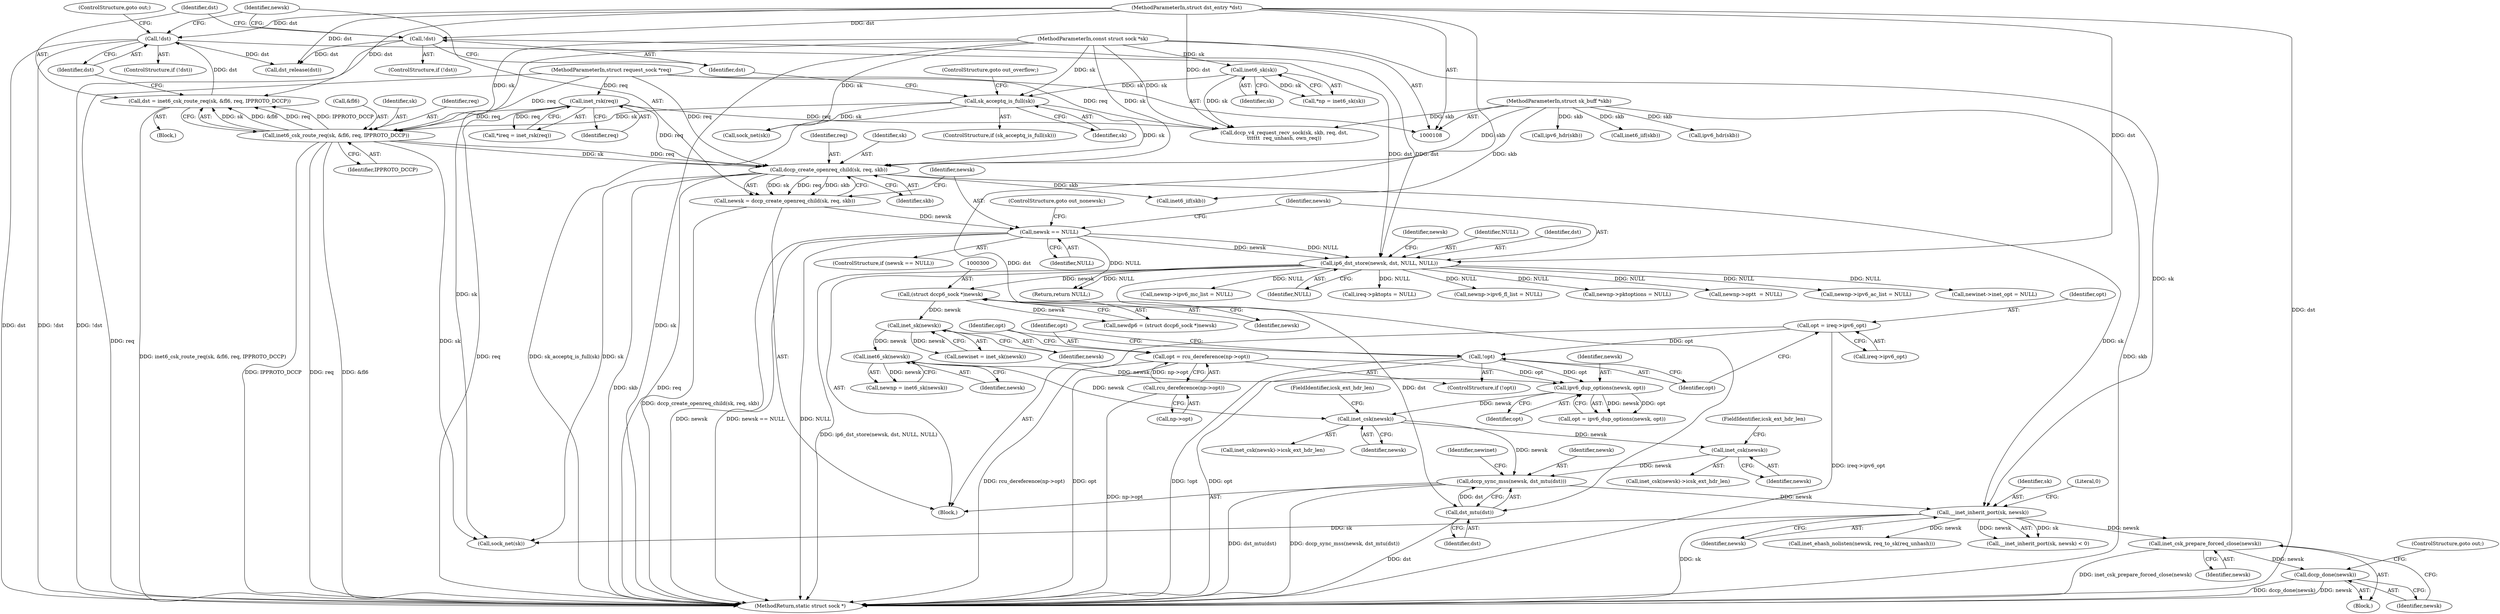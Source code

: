 digraph "0_linux_83eaddab4378db256d00d295bda6ca997cd13a52@API" {
"1000478" [label="(Call,inet_csk_prepare_forced_close(newsk))"];
"1000473" [label="(Call,__inet_inherit_port(sk, newsk))"];
"1000269" [label="(Call,dccp_create_openreq_child(sk, req, skb))"];
"1000247" [label="(Call,sk_acceptq_is_full(sk))"];
"1000125" [label="(Call,inet6_sk(sk))"];
"1000109" [label="(MethodParameterIn,const struct sock *sk)"];
"1000257" [label="(Call,inet6_csk_route_req(sk, &fl6, req, IPPROTO_DCCP))"];
"1000119" [label="(Call,inet_rsk(req))"];
"1000111" [label="(MethodParameterIn,struct request_sock *req)"];
"1000110" [label="(MethodParameterIn,struct sk_buff *skb)"];
"1000453" [label="(Call,dccp_sync_mss(newsk, dst_mtu(dst)))"];
"1000435" [label="(Call,inet_csk(newsk))"];
"1000425" [label="(Call,ipv6_dup_options(newsk, opt))"];
"1000316" [label="(Call,inet6_sk(newsk))"];
"1000304" [label="(Call,inet_sk(newsk))"];
"1000299" [label="(Call,(struct dccp6_sock *)newsk)"];
"1000278" [label="(Call,ip6_dst_store(newsk, dst, NULL, NULL))"];
"1000274" [label="(Call,newsk == NULL)"];
"1000267" [label="(Call,newsk = dccp_create_openreq_child(sk, req, skb))"];
"1000264" [label="(Call,!dst)"];
"1000255" [label="(Call,dst = inet6_csk_route_req(sk, &fl6, req, IPPROTO_DCCP))"];
"1000112" [label="(MethodParameterIn,struct dst_entry *dst)"];
"1000251" [label="(Call,!dst)"];
"1000412" [label="(Call,!opt)"];
"1000406" [label="(Call,opt = ireq->ipv6_opt)"];
"1000414" [label="(Call,opt = rcu_dereference(np->opt))"];
"1000416" [label="(Call,rcu_dereference(np->opt))"];
"1000443" [label="(Call,inet_csk(newsk))"];
"1000455" [label="(Call,dst_mtu(dst))"];
"1000480" [label="(Call,dccp_done(newsk))"];
"1000474" [label="(Identifier,sk)"];
"1000246" [label="(ControlStructure,if (sk_acceptq_is_full(sk)))"];
"1000248" [label="(Identifier,sk)"];
"1000412" [label="(Call,!opt)"];
"1000415" [label="(Identifier,opt)"];
"1000475" [label="(Identifier,newsk)"];
"1000257" [label="(Call,inet6_csk_route_req(sk, &fl6, req, IPPROTO_DCCP))"];
"1000252" [label="(Identifier,dst)"];
"1000262" [label="(Identifier,IPPROTO_DCCP)"];
"1000480" [label="(Call,dccp_done(newsk))"];
"1000126" [label="(Identifier,sk)"];
"1000417" [label="(Call,np->opt)"];
"1000367" [label="(Call,newnp->ipv6_mc_list = NULL)"];
"1000280" [label="(Identifier,dst)"];
"1000282" [label="(Identifier,NULL)"];
"1000263" [label="(ControlStructure,if (!dst))"];
"1000455" [label="(Call,dst_mtu(dst))"];
"1000511" [label="(Call,ireq->pktopts = NULL)"];
"1000529" [label="(Call,sock_net(sk))"];
"1000271" [label="(Identifier,req)"];
"1000269" [label="(Call,dccp_create_openreq_child(sk, req, skb))"];
"1000454" [label="(Identifier,newsk)"];
"1000276" [label="(Identifier,NULL)"];
"1000268" [label="(Identifier,newsk)"];
"1000377" [label="(Call,newnp->ipv6_fl_list = NULL)"];
"1000141" [label="(Call,dccp_v4_request_recv_sock(sk, skb, req, dst,\n\t\t\t\t\t\t  req_unhash, own_req))"];
"1000473" [label="(Call,__inet_inherit_port(sk, newsk))"];
"1000396" [label="(Call,inet6_iif(skb))"];
"1000255" [label="(Call,dst = inet6_csk_route_req(sk, &fl6, req, IPPROTO_DCCP))"];
"1000111" [label="(MethodParameterIn,struct request_sock *req)"];
"1000382" [label="(Call,newnp->pktoptions = NULL)"];
"1000481" [label="(Identifier,newsk)"];
"1000235" [label="(Call,ipv6_hdr(skb))"];
"1000277" [label="(ControlStructure,goto out_nonewsk;)"];
"1000305" [label="(Identifier,newsk)"];
"1000482" [label="(ControlStructure,goto out;)"];
"1000125" [label="(Call,inet6_sk(sk))"];
"1000251" [label="(Call,!dst)"];
"1000279" [label="(Identifier,newsk)"];
"1000273" [label="(ControlStructure,if (newsk == NULL))"];
"1000387" [label="(Call,newnp->opt\t  = NULL)"];
"1000119" [label="(Call,inet_rsk(req))"];
"1000537" [label="(Call,sock_net(sk))"];
"1000110" [label="(MethodParameterIn,struct sk_buff *skb)"];
"1000434" [label="(Call,inet_csk(newsk)->icsk_ext_hdr_len)"];
"1000453" [label="(Call,dccp_sync_mss(newsk, dst_mtu(dst)))"];
"1000249" [label="(ControlStructure,goto out_overflow;)"];
"1000115" [label="(Block,)"];
"1000435" [label="(Call,inet_csk(newsk))"];
"1000542" [label="(MethodReturn,static struct sock *)"];
"1000299" [label="(Call,(struct dccp6_sock *)newsk)"];
"1000302" [label="(Call,newinet = inet_sk(newsk))"];
"1000267" [label="(Call,newsk = dccp_create_openreq_child(sk, req, skb))"];
"1000421" [label="(Identifier,opt)"];
"1000109" [label="(MethodParameterIn,const struct sock *sk)"];
"1000443" [label="(Call,inet_csk(newsk))"];
"1000423" [label="(Call,opt = ipv6_dup_options(newsk, opt))"];
"1000408" [label="(Call,ireq->ipv6_opt)"];
"1000372" [label="(Call,newnp->ipv6_ac_list = NULL)"];
"1000270" [label="(Identifier,sk)"];
"1000540" [label="(Return,return NULL;)"];
"1000351" [label="(Call,newinet->inet_opt = NULL)"];
"1000123" [label="(Call,*np = inet6_sk(sk))"];
"1000316" [label="(Call,inet6_sk(newsk))"];
"1000427" [label="(Identifier,opt)"];
"1000459" [label="(Identifier,newinet)"];
"1000250" [label="(ControlStructure,if (!dst))"];
"1000297" [label="(Call,newdp6 = (struct dccp6_sock *)newsk)"];
"1000285" [label="(Identifier,newsk)"];
"1000301" [label="(Identifier,newsk)"];
"1000256" [label="(Identifier,dst)"];
"1000477" [label="(Block,)"];
"1000456" [label="(Identifier,dst)"];
"1000437" [label="(FieldIdentifier,icsk_ext_hdr_len)"];
"1000479" [label="(Identifier,newsk)"];
"1000533" [label="(Call,dst_release(dst))"];
"1000117" [label="(Call,*ireq = inet_rsk(req))"];
"1000426" [label="(Identifier,newsk)"];
"1000414" [label="(Call,opt = rcu_dereference(np->opt))"];
"1000259" [label="(Call,&fl6)"];
"1000317" [label="(Identifier,newsk)"];
"1000275" [label="(Identifier,newsk)"];
"1000120" [label="(Identifier,req)"];
"1000264" [label="(Call,!dst)"];
"1000258" [label="(Identifier,sk)"];
"1000486" [label="(Call,inet_ehash_nolisten(newsk, req_to_sk(req_unhash)))"];
"1000278" [label="(Call,ip6_dst_store(newsk, dst, NULL, NULL))"];
"1000444" [label="(Identifier,newsk)"];
"1000314" [label="(Call,newnp = inet6_sk(newsk))"];
"1000411" [label="(ControlStructure,if (!opt))"];
"1000416" [label="(Call,rcu_dereference(np->opt))"];
"1000478" [label="(Call,inet_csk_prepare_forced_close(newsk))"];
"1000406" [label="(Call,opt = ireq->ipv6_opt)"];
"1000265" [label="(Identifier,dst)"];
"1000274" [label="(Call,newsk == NULL)"];
"1000112" [label="(MethodParameterIn,struct dst_entry *dst)"];
"1000476" [label="(Literal,0)"];
"1000228" [label="(Call,inet6_iif(skb))"];
"1000407" [label="(Identifier,opt)"];
"1000253" [label="(Block,)"];
"1000413" [label="(Identifier,opt)"];
"1000304" [label="(Call,inet_sk(newsk))"];
"1000261" [label="(Identifier,req)"];
"1000272" [label="(Identifier,skb)"];
"1000472" [label="(Call,__inet_inherit_port(sk, newsk) < 0)"];
"1000445" [label="(FieldIdentifier,icsk_ext_hdr_len)"];
"1000442" [label="(Call,inet_csk(newsk)->icsk_ext_hdr_len)"];
"1000425" [label="(Call,ipv6_dup_options(newsk, opt))"];
"1000247" [label="(Call,sk_acceptq_is_full(sk))"];
"1000266" [label="(ControlStructure,goto out;)"];
"1000403" [label="(Call,ipv6_hdr(skb))"];
"1000436" [label="(Identifier,newsk)"];
"1000281" [label="(Identifier,NULL)"];
"1000478" -> "1000477"  [label="AST: "];
"1000478" -> "1000479"  [label="CFG: "];
"1000479" -> "1000478"  [label="AST: "];
"1000481" -> "1000478"  [label="CFG: "];
"1000478" -> "1000542"  [label="DDG: inet_csk_prepare_forced_close(newsk)"];
"1000473" -> "1000478"  [label="DDG: newsk"];
"1000478" -> "1000480"  [label="DDG: newsk"];
"1000473" -> "1000472"  [label="AST: "];
"1000473" -> "1000475"  [label="CFG: "];
"1000474" -> "1000473"  [label="AST: "];
"1000475" -> "1000473"  [label="AST: "];
"1000476" -> "1000473"  [label="CFG: "];
"1000473" -> "1000542"  [label="DDG: sk"];
"1000473" -> "1000472"  [label="DDG: sk"];
"1000473" -> "1000472"  [label="DDG: newsk"];
"1000269" -> "1000473"  [label="DDG: sk"];
"1000109" -> "1000473"  [label="DDG: sk"];
"1000453" -> "1000473"  [label="DDG: newsk"];
"1000473" -> "1000486"  [label="DDG: newsk"];
"1000473" -> "1000537"  [label="DDG: sk"];
"1000269" -> "1000267"  [label="AST: "];
"1000269" -> "1000272"  [label="CFG: "];
"1000270" -> "1000269"  [label="AST: "];
"1000271" -> "1000269"  [label="AST: "];
"1000272" -> "1000269"  [label="AST: "];
"1000267" -> "1000269"  [label="CFG: "];
"1000269" -> "1000542"  [label="DDG: skb"];
"1000269" -> "1000542"  [label="DDG: req"];
"1000269" -> "1000267"  [label="DDG: sk"];
"1000269" -> "1000267"  [label="DDG: req"];
"1000269" -> "1000267"  [label="DDG: skb"];
"1000247" -> "1000269"  [label="DDG: sk"];
"1000257" -> "1000269"  [label="DDG: sk"];
"1000257" -> "1000269"  [label="DDG: req"];
"1000109" -> "1000269"  [label="DDG: sk"];
"1000119" -> "1000269"  [label="DDG: req"];
"1000111" -> "1000269"  [label="DDG: req"];
"1000110" -> "1000269"  [label="DDG: skb"];
"1000269" -> "1000396"  [label="DDG: skb"];
"1000269" -> "1000537"  [label="DDG: sk"];
"1000247" -> "1000246"  [label="AST: "];
"1000247" -> "1000248"  [label="CFG: "];
"1000248" -> "1000247"  [label="AST: "];
"1000249" -> "1000247"  [label="CFG: "];
"1000252" -> "1000247"  [label="CFG: "];
"1000247" -> "1000542"  [label="DDG: sk_acceptq_is_full(sk)"];
"1000125" -> "1000247"  [label="DDG: sk"];
"1000109" -> "1000247"  [label="DDG: sk"];
"1000247" -> "1000257"  [label="DDG: sk"];
"1000247" -> "1000529"  [label="DDG: sk"];
"1000125" -> "1000123"  [label="AST: "];
"1000125" -> "1000126"  [label="CFG: "];
"1000126" -> "1000125"  [label="AST: "];
"1000123" -> "1000125"  [label="CFG: "];
"1000125" -> "1000123"  [label="DDG: sk"];
"1000109" -> "1000125"  [label="DDG: sk"];
"1000125" -> "1000141"  [label="DDG: sk"];
"1000109" -> "1000108"  [label="AST: "];
"1000109" -> "1000542"  [label="DDG: sk"];
"1000109" -> "1000141"  [label="DDG: sk"];
"1000109" -> "1000257"  [label="DDG: sk"];
"1000109" -> "1000529"  [label="DDG: sk"];
"1000109" -> "1000537"  [label="DDG: sk"];
"1000257" -> "1000255"  [label="AST: "];
"1000257" -> "1000262"  [label="CFG: "];
"1000258" -> "1000257"  [label="AST: "];
"1000259" -> "1000257"  [label="AST: "];
"1000261" -> "1000257"  [label="AST: "];
"1000262" -> "1000257"  [label="AST: "];
"1000255" -> "1000257"  [label="CFG: "];
"1000257" -> "1000542"  [label="DDG: &fl6"];
"1000257" -> "1000542"  [label="DDG: IPPROTO_DCCP"];
"1000257" -> "1000542"  [label="DDG: req"];
"1000257" -> "1000255"  [label="DDG: sk"];
"1000257" -> "1000255"  [label="DDG: &fl6"];
"1000257" -> "1000255"  [label="DDG: req"];
"1000257" -> "1000255"  [label="DDG: IPPROTO_DCCP"];
"1000119" -> "1000257"  [label="DDG: req"];
"1000111" -> "1000257"  [label="DDG: req"];
"1000257" -> "1000537"  [label="DDG: sk"];
"1000119" -> "1000117"  [label="AST: "];
"1000119" -> "1000120"  [label="CFG: "];
"1000120" -> "1000119"  [label="AST: "];
"1000117" -> "1000119"  [label="CFG: "];
"1000119" -> "1000542"  [label="DDG: req"];
"1000119" -> "1000117"  [label="DDG: req"];
"1000111" -> "1000119"  [label="DDG: req"];
"1000119" -> "1000141"  [label="DDG: req"];
"1000111" -> "1000108"  [label="AST: "];
"1000111" -> "1000542"  [label="DDG: req"];
"1000111" -> "1000141"  [label="DDG: req"];
"1000110" -> "1000108"  [label="AST: "];
"1000110" -> "1000542"  [label="DDG: skb"];
"1000110" -> "1000141"  [label="DDG: skb"];
"1000110" -> "1000228"  [label="DDG: skb"];
"1000110" -> "1000235"  [label="DDG: skb"];
"1000110" -> "1000396"  [label="DDG: skb"];
"1000110" -> "1000403"  [label="DDG: skb"];
"1000453" -> "1000115"  [label="AST: "];
"1000453" -> "1000455"  [label="CFG: "];
"1000454" -> "1000453"  [label="AST: "];
"1000455" -> "1000453"  [label="AST: "];
"1000459" -> "1000453"  [label="CFG: "];
"1000453" -> "1000542"  [label="DDG: dst_mtu(dst)"];
"1000453" -> "1000542"  [label="DDG: dccp_sync_mss(newsk, dst_mtu(dst))"];
"1000435" -> "1000453"  [label="DDG: newsk"];
"1000443" -> "1000453"  [label="DDG: newsk"];
"1000455" -> "1000453"  [label="DDG: dst"];
"1000435" -> "1000434"  [label="AST: "];
"1000435" -> "1000436"  [label="CFG: "];
"1000436" -> "1000435"  [label="AST: "];
"1000437" -> "1000435"  [label="CFG: "];
"1000425" -> "1000435"  [label="DDG: newsk"];
"1000316" -> "1000435"  [label="DDG: newsk"];
"1000435" -> "1000443"  [label="DDG: newsk"];
"1000425" -> "1000423"  [label="AST: "];
"1000425" -> "1000427"  [label="CFG: "];
"1000426" -> "1000425"  [label="AST: "];
"1000427" -> "1000425"  [label="AST: "];
"1000423" -> "1000425"  [label="CFG: "];
"1000425" -> "1000423"  [label="DDG: newsk"];
"1000425" -> "1000423"  [label="DDG: opt"];
"1000316" -> "1000425"  [label="DDG: newsk"];
"1000412" -> "1000425"  [label="DDG: opt"];
"1000414" -> "1000425"  [label="DDG: opt"];
"1000316" -> "1000314"  [label="AST: "];
"1000316" -> "1000317"  [label="CFG: "];
"1000317" -> "1000316"  [label="AST: "];
"1000314" -> "1000316"  [label="CFG: "];
"1000316" -> "1000314"  [label="DDG: newsk"];
"1000304" -> "1000316"  [label="DDG: newsk"];
"1000304" -> "1000302"  [label="AST: "];
"1000304" -> "1000305"  [label="CFG: "];
"1000305" -> "1000304"  [label="AST: "];
"1000302" -> "1000304"  [label="CFG: "];
"1000304" -> "1000302"  [label="DDG: newsk"];
"1000299" -> "1000304"  [label="DDG: newsk"];
"1000299" -> "1000297"  [label="AST: "];
"1000299" -> "1000301"  [label="CFG: "];
"1000300" -> "1000299"  [label="AST: "];
"1000301" -> "1000299"  [label="AST: "];
"1000297" -> "1000299"  [label="CFG: "];
"1000299" -> "1000297"  [label="DDG: newsk"];
"1000278" -> "1000299"  [label="DDG: newsk"];
"1000278" -> "1000115"  [label="AST: "];
"1000278" -> "1000282"  [label="CFG: "];
"1000279" -> "1000278"  [label="AST: "];
"1000280" -> "1000278"  [label="AST: "];
"1000281" -> "1000278"  [label="AST: "];
"1000282" -> "1000278"  [label="AST: "];
"1000285" -> "1000278"  [label="CFG: "];
"1000278" -> "1000542"  [label="DDG: ip6_dst_store(newsk, dst, NULL, NULL)"];
"1000274" -> "1000278"  [label="DDG: newsk"];
"1000274" -> "1000278"  [label="DDG: NULL"];
"1000264" -> "1000278"  [label="DDG: dst"];
"1000251" -> "1000278"  [label="DDG: dst"];
"1000112" -> "1000278"  [label="DDG: dst"];
"1000278" -> "1000351"  [label="DDG: NULL"];
"1000278" -> "1000367"  [label="DDG: NULL"];
"1000278" -> "1000372"  [label="DDG: NULL"];
"1000278" -> "1000377"  [label="DDG: NULL"];
"1000278" -> "1000382"  [label="DDG: NULL"];
"1000278" -> "1000387"  [label="DDG: NULL"];
"1000278" -> "1000455"  [label="DDG: dst"];
"1000278" -> "1000511"  [label="DDG: NULL"];
"1000278" -> "1000540"  [label="DDG: NULL"];
"1000274" -> "1000273"  [label="AST: "];
"1000274" -> "1000276"  [label="CFG: "];
"1000275" -> "1000274"  [label="AST: "];
"1000276" -> "1000274"  [label="AST: "];
"1000277" -> "1000274"  [label="CFG: "];
"1000279" -> "1000274"  [label="CFG: "];
"1000274" -> "1000542"  [label="DDG: newsk"];
"1000274" -> "1000542"  [label="DDG: newsk == NULL"];
"1000274" -> "1000542"  [label="DDG: NULL"];
"1000267" -> "1000274"  [label="DDG: newsk"];
"1000274" -> "1000540"  [label="DDG: NULL"];
"1000267" -> "1000115"  [label="AST: "];
"1000268" -> "1000267"  [label="AST: "];
"1000275" -> "1000267"  [label="CFG: "];
"1000267" -> "1000542"  [label="DDG: dccp_create_openreq_child(sk, req, skb)"];
"1000264" -> "1000263"  [label="AST: "];
"1000264" -> "1000265"  [label="CFG: "];
"1000265" -> "1000264"  [label="AST: "];
"1000266" -> "1000264"  [label="CFG: "];
"1000268" -> "1000264"  [label="CFG: "];
"1000264" -> "1000542"  [label="DDG: dst"];
"1000264" -> "1000542"  [label="DDG: !dst"];
"1000255" -> "1000264"  [label="DDG: dst"];
"1000112" -> "1000264"  [label="DDG: dst"];
"1000264" -> "1000533"  [label="DDG: dst"];
"1000255" -> "1000253"  [label="AST: "];
"1000256" -> "1000255"  [label="AST: "];
"1000265" -> "1000255"  [label="CFG: "];
"1000255" -> "1000542"  [label="DDG: inet6_csk_route_req(sk, &fl6, req, IPPROTO_DCCP)"];
"1000112" -> "1000255"  [label="DDG: dst"];
"1000112" -> "1000108"  [label="AST: "];
"1000112" -> "1000542"  [label="DDG: dst"];
"1000112" -> "1000141"  [label="DDG: dst"];
"1000112" -> "1000251"  [label="DDG: dst"];
"1000112" -> "1000455"  [label="DDG: dst"];
"1000112" -> "1000533"  [label="DDG: dst"];
"1000251" -> "1000250"  [label="AST: "];
"1000251" -> "1000252"  [label="CFG: "];
"1000252" -> "1000251"  [label="AST: "];
"1000256" -> "1000251"  [label="CFG: "];
"1000268" -> "1000251"  [label="CFG: "];
"1000251" -> "1000542"  [label="DDG: !dst"];
"1000251" -> "1000533"  [label="DDG: dst"];
"1000412" -> "1000411"  [label="AST: "];
"1000412" -> "1000413"  [label="CFG: "];
"1000413" -> "1000412"  [label="AST: "];
"1000415" -> "1000412"  [label="CFG: "];
"1000421" -> "1000412"  [label="CFG: "];
"1000412" -> "1000542"  [label="DDG: !opt"];
"1000412" -> "1000542"  [label="DDG: opt"];
"1000406" -> "1000412"  [label="DDG: opt"];
"1000406" -> "1000115"  [label="AST: "];
"1000406" -> "1000408"  [label="CFG: "];
"1000407" -> "1000406"  [label="AST: "];
"1000408" -> "1000406"  [label="AST: "];
"1000413" -> "1000406"  [label="CFG: "];
"1000406" -> "1000542"  [label="DDG: ireq->ipv6_opt"];
"1000414" -> "1000411"  [label="AST: "];
"1000414" -> "1000416"  [label="CFG: "];
"1000415" -> "1000414"  [label="AST: "];
"1000416" -> "1000414"  [label="AST: "];
"1000421" -> "1000414"  [label="CFG: "];
"1000414" -> "1000542"  [label="DDG: rcu_dereference(np->opt)"];
"1000414" -> "1000542"  [label="DDG: opt"];
"1000416" -> "1000414"  [label="DDG: np->opt"];
"1000416" -> "1000417"  [label="CFG: "];
"1000417" -> "1000416"  [label="AST: "];
"1000416" -> "1000542"  [label="DDG: np->opt"];
"1000443" -> "1000442"  [label="AST: "];
"1000443" -> "1000444"  [label="CFG: "];
"1000444" -> "1000443"  [label="AST: "];
"1000445" -> "1000443"  [label="CFG: "];
"1000455" -> "1000456"  [label="CFG: "];
"1000456" -> "1000455"  [label="AST: "];
"1000455" -> "1000542"  [label="DDG: dst"];
"1000480" -> "1000477"  [label="AST: "];
"1000480" -> "1000481"  [label="CFG: "];
"1000481" -> "1000480"  [label="AST: "];
"1000482" -> "1000480"  [label="CFG: "];
"1000480" -> "1000542"  [label="DDG: dccp_done(newsk)"];
"1000480" -> "1000542"  [label="DDG: newsk"];
}
